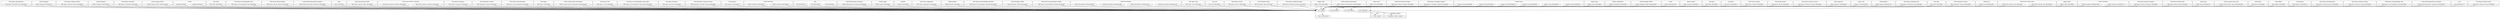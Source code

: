 digraph {
graph [overlap=false]
subgraph cluster_TAP_Parser_ResultFactory {
	label="TAP::Parser::ResultFactory";
	"TAP::Parser::ResultFactory::BEGIN@4";
}
subgraph cluster_SOAP_Packager {
	label="SOAP::Packager";
	"SOAP::Packager::BEGIN@14";
}
subgraph cluster_TAP_Parser_Result_Version {
	label="TAP::Parser::Result::Version";
	"TAP::Parser::Result::Version::BEGIN@5";
}
subgraph cluster_SOAP_Transport {
	label="SOAP::Transport";
	"SOAP::Transport::BEGIN@432";
}
subgraph cluster_TAP_Parser_Scheduler {
	label="TAP::Parser::Scheduler";
	"TAP::Parser::Scheduler::BEGIN@4";
}
subgraph cluster_SOAP_Schema_WSDL {
	label="SOAP::Schema::WSDL";
	"SOAP::Schema::WSDL::BEGIN@2992";
}
subgraph cluster_Config {
	label="Config";
	"Config::BEGIN@11";
	"Config::BEGIN@7";
}
subgraph cluster_File_Path {
	label="File::Path";
	"File::Path::BEGIN@19";
}
subgraph cluster_TAP_Parser_SourceHandler_Perl {
	label="TAP::Parser::SourceHandler::Perl";
	"TAP::Parser::SourceHandler::Perl::BEGIN@5";
}
subgraph cluster_TAP_Parser_Result_Bailout {
	label="TAP::Parser::Result::Bailout";
	"TAP::Parser::Result::Bailout::BEGIN@5";
}
subgraph cluster_SOAP_XMLSchema1999_Serializer {
	label="SOAP::XMLSchema1999::Serializer";
	"SOAP::XMLSchema1999::Serializer::BEGIN@61";
}
subgraph cluster_base {
	label="base";
	"base::BEGIN@4";
}
subgraph cluster_vars {
	label="vars";
	"vars::BEGIN@3";
	"vars::BEGIN@8";
	"vars::import";
	"vars::CORE:match";
	"vars::BEGIN@7";
}
subgraph cluster_strict {
	label="strict";
	"strict::import";
}
subgraph cluster_TAP_Parser_Result_YAML {
	label="TAP::Parser::Result::YAML";
	"TAP::Parser::Result::YAML::BEGIN@5";
}
subgraph cluster_TAP_Parser_Result_Unknown {
	label="TAP::Parser::Result::Unknown";
	"TAP::Parser::Result::Unknown::BEGIN@5";
	"TAP::Parser::Result::Unknown::BEGIN@9";
}
subgraph cluster_TAP_Parser_Grammar {
	label="TAP::Parser::Grammar";
	"TAP::Parser::Grammar::BEGIN@4";
}
subgraph cluster_TAP_Formatter_Console {
	label="TAP::Formatter::Console";
	"TAP::Formatter::Console::BEGIN@7";
}
subgraph cluster_TAP_Parser_SourceHandler {
	label="TAP::Parser::SourceHandler";
	"TAP::Parser::SourceHandler::BEGIN@4";
}
subgraph cluster_TAP_Object {
	label="TAP::Object";
	"TAP::Object::BEGIN@4";
}
subgraph cluster_SOAP_Custom_XML_Deserializer {
	label="SOAP::Custom::XML::Deserializer";
	"SOAP::Custom::XML::Deserializer::BEGIN@2963";
}
subgraph cluster_TAP_Parser_Utils {
	label="TAP::Parser::Utils";
	"TAP::Parser::Utils::BEGIN@5";
}
subgraph cluster_TAP_Parser_SourceHandler_Executable {
	label="TAP::Parser::SourceHandler::Executable";
	"TAP::Parser::SourceHandler::Executable::BEGIN@4";
}
subgraph cluster_File_Spec_Functions {
	label="File::Spec::Functions";
	"File::Spec::Functions::BEGIN@6";
}
subgraph cluster_TAP_Formatter_Console_Session {
	label="TAP::Formatter::Console::Session";
	"TAP::Formatter::Console::Session::BEGIN@6";
}
subgraph cluster_Test_Harness {
	label="Test::Harness";
	"Test::Harness::BEGIN@21";
}
subgraph cluster_SOAP_Constants {
	label="SOAP::Constants";
	"SOAP::Constants::BEGIN@37";
	"SOAP::Constants::BEGIN@32";
}
subgraph cluster_URI {
	label="URI";
	"URI::BEGIN@13";
	"URI::BEGIN@7";
	"URI::BEGIN@4";
}
subgraph cluster_SOAP_XMLSchema_Serializer {
	label="SOAP::XMLSchema::Serializer";
	"SOAP::XMLSchema::Serializer::BEGIN@48";
}
subgraph cluster_POSIX_SigRt {
	label="POSIX::SigRt";
	"POSIX::SigRt::BEGIN@60";
}
subgraph cluster_constant {
	label="constant";
	"constant::BEGIN@6";
}
subgraph cluster_TAP_Parser_Aggregator {
	label="TAP::Parser::Aggregator";
	"TAP::Parser::Aggregator::BEGIN@5";
}
subgraph cluster_MIME_Base64 {
	label="MIME::Base64";
	"MIME::Base64::BEGIN@4";
}
subgraph cluster_TAP_Parser_SourceHandler_RawTAP {
	label="TAP::Parser::SourceHandler::RawTAP";
	"TAP::Parser::SourceHandler::RawTAP::BEGIN@4";
}
subgraph cluster_SOAP_Packager_MIME {
	label="SOAP::Packager::MIME";
	"SOAP::Packager::MIME::BEGIN@84";
}
subgraph cluster_TAP_Parser_SourceHandler_Handle {
	label="TAP::Parser::SourceHandler::Handle";
	"TAP::Parser::SourceHandler::Handle::BEGIN@4";
}
subgraph cluster_SOAP_Deserializer {
	label="SOAP::Deserializer";
	"SOAP::Deserializer::BEGIN@2135";
	"SOAP::Deserializer::BEGIN@2182";
	"SOAP::Deserializer::BEGIN@1996";
	"SOAP::Deserializer::BEGIN@2209";
}
subgraph cluster_File_Spec_Unix {
	label="File::Spec::Unix";
	"File::Spec::Unix::BEGIN@4";
}
subgraph cluster_List_Util {
	label="List::Util";
	"List::Util::BEGIN@12";
}
subgraph cluster_TAP_Parser_Source {
	label="TAP::Parser::Source";
	"TAP::Parser::Source::BEGIN@4";
}
subgraph cluster_TAP_Formatter_Base {
	label="TAP::Formatter::Base";
	"TAP::Formatter::Base::BEGIN@7";
}
subgraph cluster_TAP_Parser_YAMLish_Reader {
	label="TAP::Parser::YAMLish::Reader";
	"TAP::Parser::YAMLish::Reader::BEGIN@4";
}
subgraph cluster_Digest_SHA {
	label="Digest::SHA";
	"Digest::SHA::BEGIN@6";
}
subgraph cluster_SOAP_Schema_Deserializer {
	label="SOAP::Schema::Deserializer";
	"SOAP::Schema::Deserializer::BEGIN@2985";
}
subgraph cluster_Time_Local {
	label="Time::Local";
	"Time::Local::BEGIN@8";
}
subgraph cluster_TAP_Parser_Result_Pragma {
	label="TAP::Parser::Result::Pragma";
	"TAP::Parser::Result::Pragma::BEGIN@5";
}
subgraph cluster_TAP_Parser_Scheduler_Spinner {
	label="TAP::Parser::Scheduler::Spinner";
	"TAP::Parser::Scheduler::Spinner::BEGIN@4";
}
subgraph cluster_Getopt_Long {
	label="Getopt::Long";
	"Getopt::Long::BEGIN@48";
	"Getopt::Long::BEGIN@19";
	"Getopt::Long::BEGIN@51";
	"Getopt::Long::BEGIN@46";
	"Getopt::Long::BEGIN@45";
	"Getopt::Long::BEGIN@26";
}
subgraph cluster_Digest_base {
	label="Digest::base";
	"Digest::base::BEGIN@4";
}
subgraph cluster_MIME_QuotedPrint {
	label="MIME::QuotedPrint";
	"MIME::QuotedPrint::BEGIN@4";
}
subgraph cluster_SOAP_Packager_DIME {
	label="SOAP::Packager::DIME";
	"SOAP::Packager::DIME::BEGIN@264";
}
subgraph cluster_SOAP {
	label="SOAP";
	"SOAP::BEGIN@3387";
}
subgraph cluster_Time_Seconds {
	label="Time::Seconds";
	"Time::Seconds::BEGIN@3";
}
subgraph cluster_TAP_Base {
	label="TAP::Base";
	"TAP::Base::BEGIN@4";
}
subgraph cluster_IO_Select {
	label="IO::Select";
	"IO::Select::BEGIN@11";
}
subgraph cluster_TAP_Parser_Iterator {
	label="TAP::Parser::Iterator";
	"TAP::Parser::Iterator::BEGIN@4";
}
subgraph cluster_TAP_Parser_Result {
	label="TAP::Parser::Result";
	"TAP::Parser::Result::BEGIN@4";
}
subgraph cluster_TAP_Parser_Iterator_Process {
	label="TAP::Parser::Iterator::Process";
	"TAP::Parser::Iterator::Process::BEGIN@4";
}
subgraph cluster_Class_Inspector {
	label="Class::Inspector";
	"Class::Inspector::BEGIN@50";
}
subgraph cluster_Scalar_Util {
	label="Scalar::Util";
	"Scalar::Util::BEGIN@10";
}
subgraph cluster_SOAP_Header {
	label="SOAP::Header";
	"SOAP::Header::BEGIN@719";
}
subgraph cluster_TAP_Parser_Scheduler_Job {
	label="TAP::Parser::Scheduler::Job";
	"TAP::Parser::Scheduler::Job::BEGIN@4";
}
subgraph cluster_File_Spec {
	label="File::Spec";
	"File::Spec::BEGIN@4";
}
subgraph cluster_TAP_Formatter_Session {
	label="TAP::Formatter::Session";
	"TAP::Formatter::Session::BEGIN@6";
}
subgraph cluster_SOAP_Lite {
	label="SOAP::Lite";
	"SOAP::Lite::BEGIN@3440";
}
subgraph cluster_TAP_Parser_Result_Test {
	label="TAP::Parser::Result::Test";
	"TAP::Parser::Result::Test::BEGIN@9";
	"TAP::Parser::Result::Test::BEGIN@5";
}
subgraph cluster_Digest_MD5 {
	label="Digest::MD5";
	"Digest::MD5::BEGIN@4";
}
subgraph cluster_SOAP_Serializer {
	label="SOAP::Serializer";
	"SOAP::Serializer::BEGIN@727";
	"SOAP::Serializer::BEGIN@1085";
}
subgraph cluster_TAP_Parser_Result_Comment {
	label="TAP::Parser::Result::Comment";
	"TAP::Parser::Result::Comment::BEGIN@5";
}
subgraph cluster_TAP_Parser_Result_Plan {
	label="TAP::Parser::Result::Plan";
	"TAP::Parser::Result::Plan::BEGIN@5";
}
subgraph cluster_SOAP_Data {
	label="SOAP::Data";
	"SOAP::Data::BEGIN@547";
}
subgraph cluster_SOAP_Custom_XML_Data {
	label="SOAP::Custom::XML::Data";
	"SOAP::Custom::XML::Data::BEGIN@2930";
}
subgraph cluster_TAP_Parser {
	label="TAP::Parser";
	"TAP::Parser::BEGIN@4";
}
subgraph cluster_Time_HiRes {
	label="Time::HiRes";
	"Time::HiRes::BEGIN@4";
}
subgraph cluster_TAP_Harness {
	label="TAP::Harness";
	"TAP::Harness::BEGIN@12";
}
subgraph cluster_TAP_Parser_IteratorFactory {
	label="TAP::Parser::IteratorFactory";
	"TAP::Parser::IteratorFactory::BEGIN@4";
}
subgraph cluster_warnings_register {
	label="warnings::register";
	"warnings::register::import";
}
subgraph cluster_TAP_Parser_Iterator_Stream {
	label="TAP::Parser::Iterator::Stream";
	"TAP::Parser::Iterator::Stream::BEGIN@4";
}
subgraph cluster_TAP_Parser_SourceHandler_File {
	label="TAP::Parser::SourceHandler::File";
	"TAP::Parser::SourceHandler::File::BEGIN@4";
}
subgraph cluster_SOAP_XMLSchema2001_Serializer {
	label="SOAP::XMLSchema2001::Serializer";
	"SOAP::XMLSchema2001::Serializer::BEGIN@216";
}
subgraph cluster_Cwd {
	label="Cwd";
	"Cwd::BEGIN@172";
}
subgraph cluster_TAP_Parser_Iterator_Array {
	label="TAP::Parser::Iterator::Array";
	"TAP::Parser::Iterator::Array::BEGIN@4";
}
"File::Spec::BEGIN@4" -> "vars::BEGIN@8";
"File::Spec::BEGIN@4" -> "vars::BEGIN@3";
"vars::BEGIN@7" -> "warnings::register::import";
"Time::HiRes::BEGIN@4" -> "vars::import";
"Getopt::Long::BEGIN@46" -> "vars::import";
"TAP::Parser::IteratorFactory::BEGIN@4" -> "vars::import";
"TAP::Parser::Iterator::Stream::BEGIN@4" -> "vars::import";
"TAP::Parser::Source::BEGIN@4" -> "vars::import";
"Getopt::Long::BEGIN@51" -> "vars::import";
"TAP::Parser::Result::Bailout::BEGIN@5" -> "vars::import";
"File::Spec::Functions::BEGIN@6" -> "vars::import";
"MIME::Base64::BEGIN@4" -> "vars::import";
"SOAP::XMLSchema2001::Serializer::BEGIN@216" -> "vars::import";
"Getopt::Long::BEGIN@19" -> "vars::import";
"base::BEGIN@4" -> "vars::import";
"TAP::Parser::Result::Comment::BEGIN@5" -> "vars::import";
"List::Util::BEGIN@12" -> "vars::import";
"IO::Select::BEGIN@11" -> "vars::import";
"Getopt::Long::BEGIN@26" -> "vars::import";
"constant::BEGIN@6" -> "vars::import";
"TAP::Object::BEGIN@4" -> "vars::import";
"URI::BEGIN@7" -> "vars::import";
"TAP::Parser::Scheduler::Job::BEGIN@4" -> "vars::import";
"SOAP::Custom::XML::Data::BEGIN@2930" -> "vars::import";
"URI::BEGIN@13" -> "vars::import";
"TAP::Parser::Grammar::BEGIN@4" -> "vars::import";
"SOAP::Constants::BEGIN@37" -> "vars::import";
"Test::Harness::BEGIN@21" -> "vars::import";
"Scalar::Util::BEGIN@10" -> "vars::import";
"SOAP::Packager::MIME::BEGIN@84" -> "vars::import";
"Config::BEGIN@7" -> "vars::import";
"SOAP::Transport::BEGIN@432" -> "vars::import";
"SOAP::XMLSchema1999::Serializer::BEGIN@61" -> "vars::import";
"TAP::Parser::Iterator::Array::BEGIN@4" -> "vars::import";
"TAP::Parser::YAMLish::Reader::BEGIN@4" -> "vars::import";
"SOAP::Deserializer::BEGIN@2135" -> "vars::import";
"Config::BEGIN@11" -> "vars::import";
"TAP::Parser::SourceHandler::Executable::BEGIN@4" -> "vars::import";
"TAP::Parser::Result::Unknown::BEGIN@9" -> "vars::import";
"TAP::Parser::Result::YAML::BEGIN@5" -> "vars::import";
"SOAP::Custom::XML::Deserializer::BEGIN@2963" -> "vars::import";
"SOAP::Packager::BEGIN@14" -> "vars::import";
"TAP::Parser::SourceHandler::RawTAP::BEGIN@4" -> "vars::import";
"Getopt::Long::BEGIN@45" -> "vars::import";
"TAP::Parser::Result::Test::BEGIN@9" -> "vars::import";
"SOAP::Packager::DIME::BEGIN@264" -> "vars::import";
"MIME::QuotedPrint::BEGIN@4" -> "vars::import";
"SOAP::Schema::WSDL::BEGIN@2992" -> "vars::import";
"Digest::base::BEGIN@4" -> "vars::import";
"TAP::Parser::Scheduler::BEGIN@4" -> "vars::import";
"TAP::Formatter::Session::BEGIN@6" -> "vars::import";
"TAP::Parser::Result::Unknown::BEGIN@5" -> "vars::import";
"TAP::Parser::Result::BEGIN@4" -> "vars::import";
"Class::Inspector::BEGIN@50" -> "vars::import";
"TAP::Parser::Scheduler::Spinner::BEGIN@4" -> "vars::import";
"TAP::Formatter::Console::Session::BEGIN@6" -> "vars::import";
"TAP::Parser::BEGIN@4" -> "vars::import";
"SOAP::Lite::BEGIN@3440" -> "vars::import";
"URI::BEGIN@4" -> "vars::import";
"TAP::Parser::Utils::BEGIN@5" -> "vars::import";
"Time::Seconds::BEGIN@3" -> "vars::import";
"TAP::Parser::Result::Version::BEGIN@5" -> "vars::import";
"SOAP::Deserializer::BEGIN@2209" -> "vars::import";
"Getopt::Long::BEGIN@48" -> "vars::import";
"TAP::Parser::Iterator::BEGIN@4" -> "vars::import";
"SOAP::Schema::Deserializer::BEGIN@2985" -> "vars::import";
"TAP::Parser::SourceHandler::File::BEGIN@4" -> "vars::import";
"Time::Local::BEGIN@8" -> "vars::import";
"TAP::Harness::BEGIN@12" -> "vars::import";
"SOAP::BEGIN@3387" -> "vars::import";
"Digest::SHA::BEGIN@6" -> "vars::import";
"TAP::Formatter::Console::BEGIN@7" -> "vars::import";
"TAP::Parser::Iterator::Process::BEGIN@4" -> "vars::import";
"SOAP::Header::BEGIN@719" -> "vars::import";
"TAP::Parser::Result::Pragma::BEGIN@5" -> "vars::import";
"SOAP::Constants::BEGIN@32" -> "vars::import";
"TAP::Parser::Aggregator::BEGIN@5" -> "vars::import";
"Cwd::BEGIN@172" -> "vars::import";
"TAP::Parser::SourceHandler::BEGIN@4" -> "vars::import";
"TAP::Parser::SourceHandler::Perl::BEGIN@5" -> "vars::import";
"POSIX::SigRt::BEGIN@60" -> "vars::import";
"Digest::MD5::BEGIN@4" -> "vars::import";
"TAP::Parser::ResultFactory::BEGIN@4" -> "vars::import";
"TAP::Parser::Result::Plan::BEGIN@5" -> "vars::import";
"SOAP::Serializer::BEGIN@727" -> "vars::import";
"TAP::Formatter::Base::BEGIN@7" -> "vars::import";
"SOAP::XMLSchema::Serializer::BEGIN@48" -> "vars::import";
"TAP::Parser::Result::Test::BEGIN@5" -> "vars::import";
"TAP::Parser::SourceHandler::Handle::BEGIN@4" -> "vars::import";
"File::Path::BEGIN@19" -> "vars::import";
"SOAP::Deserializer::BEGIN@2182" -> "vars::import";
"File::Spec::BEGIN@4" -> "vars::import";
"TAP::Base::BEGIN@4" -> "vars::import";
"SOAP::Serializer::BEGIN@1085" -> "vars::import";
"SOAP::Deserializer::BEGIN@1996" -> "vars::import";
"File::Spec::Unix::BEGIN@4" -> "vars::import";
"SOAP::Data::BEGIN@547" -> "vars::import";
"vars::import" -> "vars::CORE:match";
"vars::BEGIN@8" -> "strict::import";
"File::Spec::BEGIN@4" -> "vars::BEGIN@7";
}
